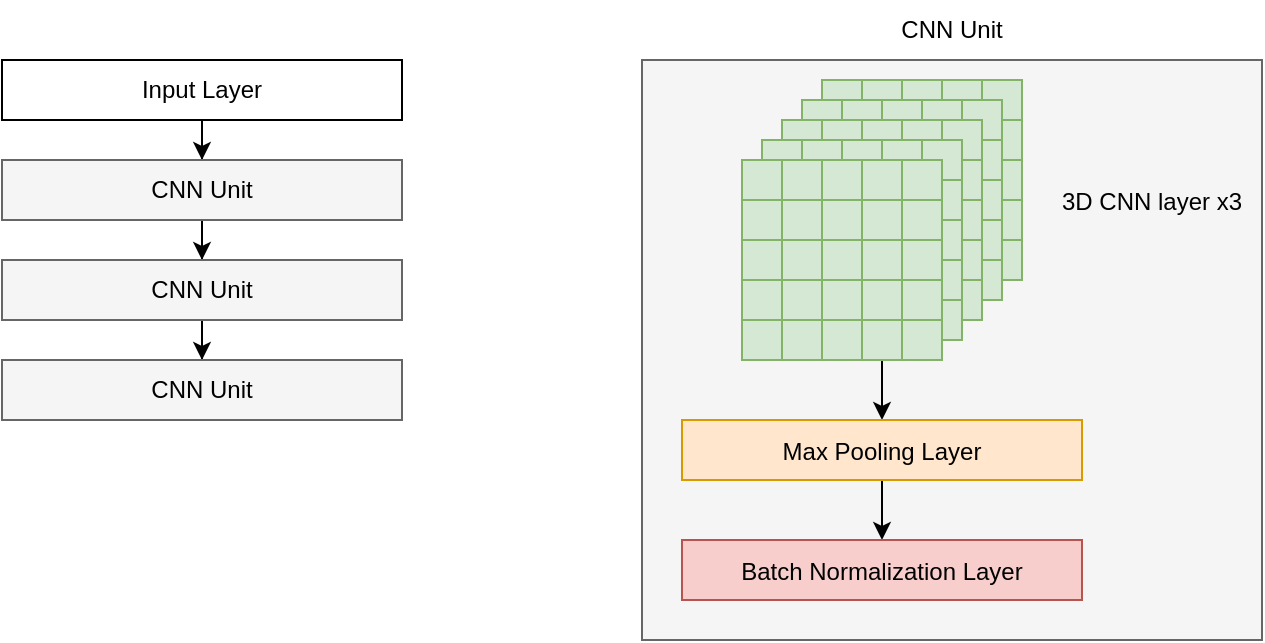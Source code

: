 <mxfile version="20.2.3" type="github">
  <diagram id="7ooh5Gn-IYOu5sbPZDMA" name="第 1 页">
    <mxGraphModel dx="981" dy="487" grid="1" gridSize="10" guides="1" tooltips="1" connect="1" arrows="1" fold="1" page="1" pageScale="1" pageWidth="827" pageHeight="1169" math="0" shadow="0">
      <root>
        <mxCell id="0" />
        <mxCell id="1" parent="0" />
        <mxCell id="gXWH_7wL7tQlujZLRzpM-132" value="" style="rounded=0;whiteSpace=wrap;html=1;fontSize=12;fillColor=#f5f5f5;strokeColor=#666666;fontColor=#333333;" vertex="1" parent="1">
          <mxGeometry x="440" y="40" width="310" height="290" as="geometry" />
        </mxCell>
        <mxCell id="gXWH_7wL7tQlujZLRzpM-137" style="edgeStyle=orthogonalEdgeStyle;rounded=0;orthogonalLoop=1;jettySize=auto;html=1;entryX=0.5;entryY=0;entryDx=0;entryDy=0;fontSize=12;" edge="1" parent="1" source="FNiupwR-HOzhVtwltUME-1" target="gXWH_7wL7tQlujZLRzpM-134">
          <mxGeometry relative="1" as="geometry" />
        </mxCell>
        <mxCell id="FNiupwR-HOzhVtwltUME-1" value="Input Layer" style="rounded=0;whiteSpace=wrap;html=1;" parent="1" vertex="1">
          <mxGeometry x="120" y="40" width="200" height="30" as="geometry" />
        </mxCell>
        <mxCell id="gXWH_7wL7tQlujZLRzpM-1" value="" style="rounded=0;whiteSpace=wrap;html=1;fontSize=14;fillColor=#d5e8d4;strokeColor=#82b366;" vertex="1" parent="1">
          <mxGeometry x="530" y="50" width="20" height="20" as="geometry" />
        </mxCell>
        <mxCell id="gXWH_7wL7tQlujZLRzpM-2" value="" style="rounded=0;whiteSpace=wrap;html=1;fontSize=14;fillColor=#d5e8d4;strokeColor=#82b366;" vertex="1" parent="1">
          <mxGeometry x="550" y="50" width="20" height="20" as="geometry" />
        </mxCell>
        <mxCell id="gXWH_7wL7tQlujZLRzpM-3" value="" style="rounded=0;whiteSpace=wrap;html=1;fontSize=14;fillColor=#d5e8d4;strokeColor=#82b366;" vertex="1" parent="1">
          <mxGeometry x="570" y="50" width="20" height="20" as="geometry" />
        </mxCell>
        <mxCell id="gXWH_7wL7tQlujZLRzpM-4" value="" style="rounded=0;whiteSpace=wrap;html=1;fontSize=14;fillColor=#d5e8d4;strokeColor=#82b366;" vertex="1" parent="1">
          <mxGeometry x="590" y="50" width="20" height="20" as="geometry" />
        </mxCell>
        <mxCell id="gXWH_7wL7tQlujZLRzpM-5" value="" style="rounded=0;whiteSpace=wrap;html=1;fontSize=14;fillColor=#d5e8d4;strokeColor=#82b366;" vertex="1" parent="1">
          <mxGeometry x="610" y="50" width="20" height="20" as="geometry" />
        </mxCell>
        <mxCell id="gXWH_7wL7tQlujZLRzpM-6" value="" style="rounded=0;whiteSpace=wrap;html=1;fontSize=14;fillColor=#d5e8d4;strokeColor=#82b366;" vertex="1" parent="1">
          <mxGeometry x="530" y="70" width="20" height="20" as="geometry" />
        </mxCell>
        <mxCell id="gXWH_7wL7tQlujZLRzpM-7" value="" style="rounded=0;whiteSpace=wrap;html=1;fontSize=14;fillColor=#d5e8d4;strokeColor=#82b366;" vertex="1" parent="1">
          <mxGeometry x="550" y="70" width="20" height="20" as="geometry" />
        </mxCell>
        <mxCell id="gXWH_7wL7tQlujZLRzpM-8" value="" style="rounded=0;whiteSpace=wrap;html=1;fontSize=14;fillColor=#d5e8d4;strokeColor=#82b366;" vertex="1" parent="1">
          <mxGeometry x="570" y="70" width="20" height="20" as="geometry" />
        </mxCell>
        <mxCell id="gXWH_7wL7tQlujZLRzpM-9" value="" style="rounded=0;whiteSpace=wrap;html=1;fontSize=14;fillColor=#d5e8d4;strokeColor=#82b366;" vertex="1" parent="1">
          <mxGeometry x="590" y="70" width="20" height="20" as="geometry" />
        </mxCell>
        <mxCell id="gXWH_7wL7tQlujZLRzpM-10" value="" style="rounded=0;whiteSpace=wrap;html=1;fontSize=14;fillColor=#d5e8d4;strokeColor=#82b366;" vertex="1" parent="1">
          <mxGeometry x="610" y="70" width="20" height="20" as="geometry" />
        </mxCell>
        <mxCell id="gXWH_7wL7tQlujZLRzpM-11" value="" style="rounded=0;whiteSpace=wrap;html=1;fontSize=14;fillColor=#d5e8d4;strokeColor=#82b366;" vertex="1" parent="1">
          <mxGeometry x="530" y="90" width="20" height="20" as="geometry" />
        </mxCell>
        <mxCell id="gXWH_7wL7tQlujZLRzpM-12" value="" style="rounded=0;whiteSpace=wrap;html=1;fontSize=14;fillColor=#d5e8d4;strokeColor=#82b366;" vertex="1" parent="1">
          <mxGeometry x="550" y="90" width="20" height="20" as="geometry" />
        </mxCell>
        <mxCell id="gXWH_7wL7tQlujZLRzpM-13" value="" style="rounded=0;whiteSpace=wrap;html=1;fontSize=14;fillColor=#d5e8d4;strokeColor=#82b366;" vertex="1" parent="1">
          <mxGeometry x="570" y="90" width="20" height="20" as="geometry" />
        </mxCell>
        <mxCell id="gXWH_7wL7tQlujZLRzpM-14" value="" style="rounded=0;whiteSpace=wrap;html=1;fontSize=14;fillColor=#d5e8d4;strokeColor=#82b366;" vertex="1" parent="1">
          <mxGeometry x="590" y="90" width="20" height="20" as="geometry" />
        </mxCell>
        <mxCell id="gXWH_7wL7tQlujZLRzpM-15" value="" style="rounded=0;whiteSpace=wrap;html=1;fontSize=14;fillColor=#d5e8d4;strokeColor=#82b366;" vertex="1" parent="1">
          <mxGeometry x="610" y="90" width="20" height="20" as="geometry" />
        </mxCell>
        <mxCell id="gXWH_7wL7tQlujZLRzpM-16" value="" style="rounded=0;whiteSpace=wrap;html=1;fontSize=14;fillColor=#d5e8d4;strokeColor=#82b366;" vertex="1" parent="1">
          <mxGeometry x="530" y="110" width="20" height="20" as="geometry" />
        </mxCell>
        <mxCell id="gXWH_7wL7tQlujZLRzpM-17" value="" style="rounded=0;whiteSpace=wrap;html=1;fontSize=14;fillColor=#d5e8d4;strokeColor=#82b366;" vertex="1" parent="1">
          <mxGeometry x="550" y="110" width="20" height="20" as="geometry" />
        </mxCell>
        <mxCell id="gXWH_7wL7tQlujZLRzpM-18" value="" style="rounded=0;whiteSpace=wrap;html=1;fontSize=14;fillColor=#d5e8d4;strokeColor=#82b366;" vertex="1" parent="1">
          <mxGeometry x="570" y="110" width="20" height="20" as="geometry" />
        </mxCell>
        <mxCell id="gXWH_7wL7tQlujZLRzpM-19" value="" style="rounded=0;whiteSpace=wrap;html=1;fontSize=14;fillColor=#d5e8d4;strokeColor=#82b366;" vertex="1" parent="1">
          <mxGeometry x="590" y="110" width="20" height="20" as="geometry" />
        </mxCell>
        <mxCell id="gXWH_7wL7tQlujZLRzpM-20" value="" style="rounded=0;whiteSpace=wrap;html=1;fontSize=14;fillColor=#d5e8d4;strokeColor=#82b366;" vertex="1" parent="1">
          <mxGeometry x="610" y="110" width="20" height="20" as="geometry" />
        </mxCell>
        <mxCell id="gXWH_7wL7tQlujZLRzpM-21" value="" style="rounded=0;whiteSpace=wrap;html=1;fontSize=14;fillColor=#d5e8d4;strokeColor=#82b366;" vertex="1" parent="1">
          <mxGeometry x="530" y="130" width="20" height="20" as="geometry" />
        </mxCell>
        <mxCell id="gXWH_7wL7tQlujZLRzpM-22" value="" style="rounded=0;whiteSpace=wrap;html=1;fontSize=14;fillColor=#d5e8d4;strokeColor=#82b366;" vertex="1" parent="1">
          <mxGeometry x="550" y="130" width="20" height="20" as="geometry" />
        </mxCell>
        <mxCell id="gXWH_7wL7tQlujZLRzpM-23" value="" style="rounded=0;whiteSpace=wrap;html=1;fontSize=14;fillColor=#d5e8d4;strokeColor=#82b366;" vertex="1" parent="1">
          <mxGeometry x="570" y="130" width="20" height="20" as="geometry" />
        </mxCell>
        <mxCell id="gXWH_7wL7tQlujZLRzpM-24" value="" style="rounded=0;whiteSpace=wrap;html=1;fontSize=14;fillColor=#d5e8d4;strokeColor=#82b366;" vertex="1" parent="1">
          <mxGeometry x="590" y="130" width="20" height="20" as="geometry" />
        </mxCell>
        <mxCell id="gXWH_7wL7tQlujZLRzpM-25" value="" style="rounded=0;whiteSpace=wrap;html=1;fontSize=14;fillColor=#d5e8d4;strokeColor=#82b366;" vertex="1" parent="1">
          <mxGeometry x="610" y="130" width="20" height="20" as="geometry" />
        </mxCell>
        <mxCell id="gXWH_7wL7tQlujZLRzpM-26" value="" style="rounded=0;whiteSpace=wrap;html=1;fontSize=14;fillColor=#d5e8d4;strokeColor=#82b366;" vertex="1" parent="1">
          <mxGeometry x="520" y="60" width="20" height="20" as="geometry" />
        </mxCell>
        <mxCell id="gXWH_7wL7tQlujZLRzpM-27" value="" style="rounded=0;whiteSpace=wrap;html=1;fontSize=14;fillColor=#d5e8d4;strokeColor=#82b366;" vertex="1" parent="1">
          <mxGeometry x="540" y="60" width="20" height="20" as="geometry" />
        </mxCell>
        <mxCell id="gXWH_7wL7tQlujZLRzpM-28" value="" style="rounded=0;whiteSpace=wrap;html=1;fontSize=14;fillColor=#d5e8d4;strokeColor=#82b366;" vertex="1" parent="1">
          <mxGeometry x="560" y="60" width="20" height="20" as="geometry" />
        </mxCell>
        <mxCell id="gXWH_7wL7tQlujZLRzpM-29" value="" style="rounded=0;whiteSpace=wrap;html=1;fontSize=14;fillColor=#d5e8d4;strokeColor=#82b366;" vertex="1" parent="1">
          <mxGeometry x="580" y="60" width="20" height="20" as="geometry" />
        </mxCell>
        <mxCell id="gXWH_7wL7tQlujZLRzpM-30" value="" style="rounded=0;whiteSpace=wrap;html=1;fontSize=14;fillColor=#d5e8d4;strokeColor=#82b366;" vertex="1" parent="1">
          <mxGeometry x="600" y="60" width="20" height="20" as="geometry" />
        </mxCell>
        <mxCell id="gXWH_7wL7tQlujZLRzpM-31" value="" style="rounded=0;whiteSpace=wrap;html=1;fontSize=14;fillColor=#d5e8d4;strokeColor=#82b366;" vertex="1" parent="1">
          <mxGeometry x="520" y="80" width="20" height="20" as="geometry" />
        </mxCell>
        <mxCell id="gXWH_7wL7tQlujZLRzpM-32" value="" style="rounded=0;whiteSpace=wrap;html=1;fontSize=14;fillColor=#d5e8d4;strokeColor=#82b366;" vertex="1" parent="1">
          <mxGeometry x="540" y="80" width="20" height="20" as="geometry" />
        </mxCell>
        <mxCell id="gXWH_7wL7tQlujZLRzpM-33" value="" style="rounded=0;whiteSpace=wrap;html=1;fontSize=14;fillColor=#d5e8d4;strokeColor=#82b366;" vertex="1" parent="1">
          <mxGeometry x="560" y="80" width="20" height="20" as="geometry" />
        </mxCell>
        <mxCell id="gXWH_7wL7tQlujZLRzpM-34" value="" style="rounded=0;whiteSpace=wrap;html=1;fontSize=14;fillColor=#d5e8d4;strokeColor=#82b366;" vertex="1" parent="1">
          <mxGeometry x="580" y="80" width="20" height="20" as="geometry" />
        </mxCell>
        <mxCell id="gXWH_7wL7tQlujZLRzpM-35" value="" style="rounded=0;whiteSpace=wrap;html=1;fontSize=14;fillColor=#d5e8d4;strokeColor=#82b366;" vertex="1" parent="1">
          <mxGeometry x="600" y="80" width="20" height="20" as="geometry" />
        </mxCell>
        <mxCell id="gXWH_7wL7tQlujZLRzpM-36" value="" style="rounded=0;whiteSpace=wrap;html=1;fontSize=14;fillColor=#d5e8d4;strokeColor=#82b366;" vertex="1" parent="1">
          <mxGeometry x="520" y="100" width="20" height="20" as="geometry" />
        </mxCell>
        <mxCell id="gXWH_7wL7tQlujZLRzpM-37" value="" style="rounded=0;whiteSpace=wrap;html=1;fontSize=14;fillColor=#d5e8d4;strokeColor=#82b366;" vertex="1" parent="1">
          <mxGeometry x="540" y="100" width="20" height="20" as="geometry" />
        </mxCell>
        <mxCell id="gXWH_7wL7tQlujZLRzpM-38" value="" style="rounded=0;whiteSpace=wrap;html=1;fontSize=14;fillColor=#d5e8d4;strokeColor=#82b366;" vertex="1" parent="1">
          <mxGeometry x="560" y="100" width="20" height="20" as="geometry" />
        </mxCell>
        <mxCell id="gXWH_7wL7tQlujZLRzpM-39" value="" style="rounded=0;whiteSpace=wrap;html=1;fontSize=14;fillColor=#d5e8d4;strokeColor=#82b366;" vertex="1" parent="1">
          <mxGeometry x="580" y="100" width="20" height="20" as="geometry" />
        </mxCell>
        <mxCell id="gXWH_7wL7tQlujZLRzpM-40" value="" style="rounded=0;whiteSpace=wrap;html=1;fontSize=14;fillColor=#d5e8d4;strokeColor=#82b366;" vertex="1" parent="1">
          <mxGeometry x="600" y="100" width="20" height="20" as="geometry" />
        </mxCell>
        <mxCell id="gXWH_7wL7tQlujZLRzpM-41" value="" style="rounded=0;whiteSpace=wrap;html=1;fontSize=14;fillColor=#d5e8d4;strokeColor=#82b366;" vertex="1" parent="1">
          <mxGeometry x="520" y="120" width="20" height="20" as="geometry" />
        </mxCell>
        <mxCell id="gXWH_7wL7tQlujZLRzpM-42" value="" style="rounded=0;whiteSpace=wrap;html=1;fontSize=14;fillColor=#d5e8d4;strokeColor=#82b366;" vertex="1" parent="1">
          <mxGeometry x="540" y="120" width="20" height="20" as="geometry" />
        </mxCell>
        <mxCell id="gXWH_7wL7tQlujZLRzpM-43" value="" style="rounded=0;whiteSpace=wrap;html=1;fontSize=14;fillColor=#d5e8d4;strokeColor=#82b366;" vertex="1" parent="1">
          <mxGeometry x="560" y="120" width="20" height="20" as="geometry" />
        </mxCell>
        <mxCell id="gXWH_7wL7tQlujZLRzpM-44" value="" style="rounded=0;whiteSpace=wrap;html=1;fontSize=14;fillColor=#d5e8d4;strokeColor=#82b366;" vertex="1" parent="1">
          <mxGeometry x="580" y="120" width="20" height="20" as="geometry" />
        </mxCell>
        <mxCell id="gXWH_7wL7tQlujZLRzpM-45" value="" style="rounded=0;whiteSpace=wrap;html=1;fontSize=14;fillColor=#d5e8d4;strokeColor=#82b366;" vertex="1" parent="1">
          <mxGeometry x="600" y="120" width="20" height="20" as="geometry" />
        </mxCell>
        <mxCell id="gXWH_7wL7tQlujZLRzpM-46" value="" style="rounded=0;whiteSpace=wrap;html=1;fontSize=14;fillColor=#d5e8d4;strokeColor=#82b366;" vertex="1" parent="1">
          <mxGeometry x="520" y="140" width="20" height="20" as="geometry" />
        </mxCell>
        <mxCell id="gXWH_7wL7tQlujZLRzpM-47" value="" style="rounded=0;whiteSpace=wrap;html=1;fontSize=14;fillColor=#d5e8d4;strokeColor=#82b366;" vertex="1" parent="1">
          <mxGeometry x="540" y="140" width="20" height="20" as="geometry" />
        </mxCell>
        <mxCell id="gXWH_7wL7tQlujZLRzpM-48" value="" style="rounded=0;whiteSpace=wrap;html=1;fontSize=14;fillColor=#d5e8d4;strokeColor=#82b366;" vertex="1" parent="1">
          <mxGeometry x="560" y="140" width="20" height="20" as="geometry" />
        </mxCell>
        <mxCell id="gXWH_7wL7tQlujZLRzpM-49" value="" style="rounded=0;whiteSpace=wrap;html=1;fontSize=14;fillColor=#d5e8d4;strokeColor=#82b366;" vertex="1" parent="1">
          <mxGeometry x="580" y="140" width="20" height="20" as="geometry" />
        </mxCell>
        <mxCell id="gXWH_7wL7tQlujZLRzpM-50" value="" style="rounded=0;whiteSpace=wrap;html=1;fontSize=14;fillColor=#d5e8d4;strokeColor=#82b366;" vertex="1" parent="1">
          <mxGeometry x="600" y="140" width="20" height="20" as="geometry" />
        </mxCell>
        <mxCell id="gXWH_7wL7tQlujZLRzpM-51" value="" style="rounded=0;whiteSpace=wrap;html=1;fontSize=14;fillColor=#d5e8d4;strokeColor=#82b366;" vertex="1" parent="1">
          <mxGeometry x="510" y="70" width="20" height="20" as="geometry" />
        </mxCell>
        <mxCell id="gXWH_7wL7tQlujZLRzpM-52" value="" style="rounded=0;whiteSpace=wrap;html=1;fontSize=14;fillColor=#d5e8d4;strokeColor=#82b366;" vertex="1" parent="1">
          <mxGeometry x="530" y="70" width="20" height="20" as="geometry" />
        </mxCell>
        <mxCell id="gXWH_7wL7tQlujZLRzpM-53" value="" style="rounded=0;whiteSpace=wrap;html=1;fontSize=14;fillColor=#d5e8d4;strokeColor=#82b366;" vertex="1" parent="1">
          <mxGeometry x="550" y="70" width="20" height="20" as="geometry" />
        </mxCell>
        <mxCell id="gXWH_7wL7tQlujZLRzpM-54" value="" style="rounded=0;whiteSpace=wrap;html=1;fontSize=14;fillColor=#d5e8d4;strokeColor=#82b366;" vertex="1" parent="1">
          <mxGeometry x="570" y="70" width="20" height="20" as="geometry" />
        </mxCell>
        <mxCell id="gXWH_7wL7tQlujZLRzpM-55" value="" style="rounded=0;whiteSpace=wrap;html=1;fontSize=14;fillColor=#d5e8d4;strokeColor=#82b366;" vertex="1" parent="1">
          <mxGeometry x="590" y="70" width="20" height="20" as="geometry" />
        </mxCell>
        <mxCell id="gXWH_7wL7tQlujZLRzpM-56" value="" style="rounded=0;whiteSpace=wrap;html=1;fontSize=14;fillColor=#d5e8d4;strokeColor=#82b366;" vertex="1" parent="1">
          <mxGeometry x="510" y="90" width="20" height="20" as="geometry" />
        </mxCell>
        <mxCell id="gXWH_7wL7tQlujZLRzpM-57" value="" style="rounded=0;whiteSpace=wrap;html=1;fontSize=14;fillColor=#d5e8d4;strokeColor=#82b366;" vertex="1" parent="1">
          <mxGeometry x="530" y="90" width="20" height="20" as="geometry" />
        </mxCell>
        <mxCell id="gXWH_7wL7tQlujZLRzpM-58" value="" style="rounded=0;whiteSpace=wrap;html=1;fontSize=14;fillColor=#d5e8d4;strokeColor=#82b366;" vertex="1" parent="1">
          <mxGeometry x="550" y="90" width="20" height="20" as="geometry" />
        </mxCell>
        <mxCell id="gXWH_7wL7tQlujZLRzpM-59" value="" style="rounded=0;whiteSpace=wrap;html=1;fontSize=14;fillColor=#d5e8d4;strokeColor=#82b366;" vertex="1" parent="1">
          <mxGeometry x="570" y="90" width="20" height="20" as="geometry" />
        </mxCell>
        <mxCell id="gXWH_7wL7tQlujZLRzpM-60" value="" style="rounded=0;whiteSpace=wrap;html=1;fontSize=14;fillColor=#d5e8d4;strokeColor=#82b366;" vertex="1" parent="1">
          <mxGeometry x="590" y="90" width="20" height="20" as="geometry" />
        </mxCell>
        <mxCell id="gXWH_7wL7tQlujZLRzpM-61" value="" style="rounded=0;whiteSpace=wrap;html=1;fontSize=14;fillColor=#d5e8d4;strokeColor=#82b366;" vertex="1" parent="1">
          <mxGeometry x="510" y="110" width="20" height="20" as="geometry" />
        </mxCell>
        <mxCell id="gXWH_7wL7tQlujZLRzpM-62" value="" style="rounded=0;whiteSpace=wrap;html=1;fontSize=14;fillColor=#d5e8d4;strokeColor=#82b366;" vertex="1" parent="1">
          <mxGeometry x="530" y="110" width="20" height="20" as="geometry" />
        </mxCell>
        <mxCell id="gXWH_7wL7tQlujZLRzpM-63" value="" style="rounded=0;whiteSpace=wrap;html=1;fontSize=14;fillColor=#d5e8d4;strokeColor=#82b366;" vertex="1" parent="1">
          <mxGeometry x="550" y="110" width="20" height="20" as="geometry" />
        </mxCell>
        <mxCell id="gXWH_7wL7tQlujZLRzpM-64" value="" style="rounded=0;whiteSpace=wrap;html=1;fontSize=14;fillColor=#d5e8d4;strokeColor=#82b366;" vertex="1" parent="1">
          <mxGeometry x="570" y="110" width="20" height="20" as="geometry" />
        </mxCell>
        <mxCell id="gXWH_7wL7tQlujZLRzpM-65" value="" style="rounded=0;whiteSpace=wrap;html=1;fontSize=14;fillColor=#d5e8d4;strokeColor=#82b366;" vertex="1" parent="1">
          <mxGeometry x="590" y="110" width="20" height="20" as="geometry" />
        </mxCell>
        <mxCell id="gXWH_7wL7tQlujZLRzpM-66" value="" style="rounded=0;whiteSpace=wrap;html=1;fontSize=14;fillColor=#d5e8d4;strokeColor=#82b366;" vertex="1" parent="1">
          <mxGeometry x="510" y="130" width="20" height="20" as="geometry" />
        </mxCell>
        <mxCell id="gXWH_7wL7tQlujZLRzpM-67" value="" style="rounded=0;whiteSpace=wrap;html=1;fontSize=14;fillColor=#d5e8d4;strokeColor=#82b366;" vertex="1" parent="1">
          <mxGeometry x="530" y="130" width="20" height="20" as="geometry" />
        </mxCell>
        <mxCell id="gXWH_7wL7tQlujZLRzpM-68" value="" style="rounded=0;whiteSpace=wrap;html=1;fontSize=14;fillColor=#d5e8d4;strokeColor=#82b366;" vertex="1" parent="1">
          <mxGeometry x="550" y="130" width="20" height="20" as="geometry" />
        </mxCell>
        <mxCell id="gXWH_7wL7tQlujZLRzpM-69" value="" style="rounded=0;whiteSpace=wrap;html=1;fontSize=14;fillColor=#d5e8d4;strokeColor=#82b366;" vertex="1" parent="1">
          <mxGeometry x="570" y="130" width="20" height="20" as="geometry" />
        </mxCell>
        <mxCell id="gXWH_7wL7tQlujZLRzpM-70" value="" style="rounded=0;whiteSpace=wrap;html=1;fontSize=14;fillColor=#d5e8d4;strokeColor=#82b366;" vertex="1" parent="1">
          <mxGeometry x="590" y="130" width="20" height="20" as="geometry" />
        </mxCell>
        <mxCell id="gXWH_7wL7tQlujZLRzpM-71" value="" style="rounded=0;whiteSpace=wrap;html=1;fontSize=14;fillColor=#d5e8d4;strokeColor=#82b366;" vertex="1" parent="1">
          <mxGeometry x="510" y="150" width="20" height="20" as="geometry" />
        </mxCell>
        <mxCell id="gXWH_7wL7tQlujZLRzpM-72" value="" style="rounded=0;whiteSpace=wrap;html=1;fontSize=14;fillColor=#d5e8d4;strokeColor=#82b366;" vertex="1" parent="1">
          <mxGeometry x="530" y="150" width="20" height="20" as="geometry" />
        </mxCell>
        <mxCell id="gXWH_7wL7tQlujZLRzpM-73" value="" style="rounded=0;whiteSpace=wrap;html=1;fontSize=14;fillColor=#d5e8d4;strokeColor=#82b366;" vertex="1" parent="1">
          <mxGeometry x="550" y="150" width="20" height="20" as="geometry" />
        </mxCell>
        <mxCell id="gXWH_7wL7tQlujZLRzpM-74" value="" style="rounded=0;whiteSpace=wrap;html=1;fontSize=14;fillColor=#d5e8d4;strokeColor=#82b366;" vertex="1" parent="1">
          <mxGeometry x="570" y="150" width="20" height="20" as="geometry" />
        </mxCell>
        <mxCell id="gXWH_7wL7tQlujZLRzpM-75" value="" style="rounded=0;whiteSpace=wrap;html=1;fontSize=14;fillColor=#d5e8d4;strokeColor=#82b366;" vertex="1" parent="1">
          <mxGeometry x="590" y="150" width="20" height="20" as="geometry" />
        </mxCell>
        <mxCell id="gXWH_7wL7tQlujZLRzpM-76" value="" style="rounded=0;whiteSpace=wrap;html=1;fontSize=14;fillColor=#d5e8d4;strokeColor=#82b366;" vertex="1" parent="1">
          <mxGeometry x="500" y="80" width="20" height="20" as="geometry" />
        </mxCell>
        <mxCell id="gXWH_7wL7tQlujZLRzpM-77" value="" style="rounded=0;whiteSpace=wrap;html=1;fontSize=14;fillColor=#d5e8d4;strokeColor=#82b366;" vertex="1" parent="1">
          <mxGeometry x="520" y="80" width="20" height="20" as="geometry" />
        </mxCell>
        <mxCell id="gXWH_7wL7tQlujZLRzpM-78" value="" style="rounded=0;whiteSpace=wrap;html=1;fontSize=14;fillColor=#d5e8d4;strokeColor=#82b366;" vertex="1" parent="1">
          <mxGeometry x="540" y="80" width="20" height="20" as="geometry" />
        </mxCell>
        <mxCell id="gXWH_7wL7tQlujZLRzpM-79" value="" style="rounded=0;whiteSpace=wrap;html=1;fontSize=14;fillColor=#d5e8d4;strokeColor=#82b366;" vertex="1" parent="1">
          <mxGeometry x="560" y="80" width="20" height="20" as="geometry" />
        </mxCell>
        <mxCell id="gXWH_7wL7tQlujZLRzpM-80" value="" style="rounded=0;whiteSpace=wrap;html=1;fontSize=14;fillColor=#d5e8d4;strokeColor=#82b366;" vertex="1" parent="1">
          <mxGeometry x="580" y="80" width="20" height="20" as="geometry" />
        </mxCell>
        <mxCell id="gXWH_7wL7tQlujZLRzpM-81" value="" style="rounded=0;whiteSpace=wrap;html=1;fontSize=14;fillColor=#d5e8d4;strokeColor=#82b366;" vertex="1" parent="1">
          <mxGeometry x="500" y="100" width="20" height="20" as="geometry" />
        </mxCell>
        <mxCell id="gXWH_7wL7tQlujZLRzpM-82" value="" style="rounded=0;whiteSpace=wrap;html=1;fontSize=14;fillColor=#d5e8d4;strokeColor=#82b366;" vertex="1" parent="1">
          <mxGeometry x="520" y="100" width="20" height="20" as="geometry" />
        </mxCell>
        <mxCell id="gXWH_7wL7tQlujZLRzpM-83" value="" style="rounded=0;whiteSpace=wrap;html=1;fontSize=14;fillColor=#d5e8d4;strokeColor=#82b366;" vertex="1" parent="1">
          <mxGeometry x="540" y="100" width="20" height="20" as="geometry" />
        </mxCell>
        <mxCell id="gXWH_7wL7tQlujZLRzpM-84" value="" style="rounded=0;whiteSpace=wrap;html=1;fontSize=14;fillColor=#d5e8d4;strokeColor=#82b366;" vertex="1" parent="1">
          <mxGeometry x="560" y="100" width="20" height="20" as="geometry" />
        </mxCell>
        <mxCell id="gXWH_7wL7tQlujZLRzpM-85" value="" style="rounded=0;whiteSpace=wrap;html=1;fontSize=14;fillColor=#d5e8d4;strokeColor=#82b366;" vertex="1" parent="1">
          <mxGeometry x="580" y="100" width="20" height="20" as="geometry" />
        </mxCell>
        <mxCell id="gXWH_7wL7tQlujZLRzpM-86" value="" style="rounded=0;whiteSpace=wrap;html=1;fontSize=14;fillColor=#d5e8d4;strokeColor=#82b366;" vertex="1" parent="1">
          <mxGeometry x="500" y="120" width="20" height="20" as="geometry" />
        </mxCell>
        <mxCell id="gXWH_7wL7tQlujZLRzpM-87" value="" style="rounded=0;whiteSpace=wrap;html=1;fontSize=14;fillColor=#d5e8d4;strokeColor=#82b366;" vertex="1" parent="1">
          <mxGeometry x="520" y="120" width="20" height="20" as="geometry" />
        </mxCell>
        <mxCell id="gXWH_7wL7tQlujZLRzpM-88" value="" style="rounded=0;whiteSpace=wrap;html=1;fontSize=14;fillColor=#d5e8d4;strokeColor=#82b366;" vertex="1" parent="1">
          <mxGeometry x="540" y="120" width="20" height="20" as="geometry" />
        </mxCell>
        <mxCell id="gXWH_7wL7tQlujZLRzpM-89" value="" style="rounded=0;whiteSpace=wrap;html=1;fontSize=14;fillColor=#d5e8d4;strokeColor=#82b366;" vertex="1" parent="1">
          <mxGeometry x="560" y="120" width="20" height="20" as="geometry" />
        </mxCell>
        <mxCell id="gXWH_7wL7tQlujZLRzpM-90" value="" style="rounded=0;whiteSpace=wrap;html=1;fontSize=14;fillColor=#d5e8d4;strokeColor=#82b366;" vertex="1" parent="1">
          <mxGeometry x="580" y="120" width="20" height="20" as="geometry" />
        </mxCell>
        <mxCell id="gXWH_7wL7tQlujZLRzpM-91" value="" style="rounded=0;whiteSpace=wrap;html=1;fontSize=14;fillColor=#d5e8d4;strokeColor=#82b366;" vertex="1" parent="1">
          <mxGeometry x="500" y="140" width="20" height="20" as="geometry" />
        </mxCell>
        <mxCell id="gXWH_7wL7tQlujZLRzpM-92" value="" style="rounded=0;whiteSpace=wrap;html=1;fontSize=14;fillColor=#d5e8d4;strokeColor=#82b366;" vertex="1" parent="1">
          <mxGeometry x="520" y="140" width="20" height="20" as="geometry" />
        </mxCell>
        <mxCell id="gXWH_7wL7tQlujZLRzpM-93" value="" style="rounded=0;whiteSpace=wrap;html=1;fontSize=14;fillColor=#d5e8d4;strokeColor=#82b366;" vertex="1" parent="1">
          <mxGeometry x="540" y="140" width="20" height="20" as="geometry" />
        </mxCell>
        <mxCell id="gXWH_7wL7tQlujZLRzpM-94" value="" style="rounded=0;whiteSpace=wrap;html=1;fontSize=14;fillColor=#d5e8d4;strokeColor=#82b366;" vertex="1" parent="1">
          <mxGeometry x="560" y="140" width="20" height="20" as="geometry" />
        </mxCell>
        <mxCell id="gXWH_7wL7tQlujZLRzpM-95" value="" style="rounded=0;whiteSpace=wrap;html=1;fontSize=14;fillColor=#d5e8d4;strokeColor=#82b366;" vertex="1" parent="1">
          <mxGeometry x="580" y="140" width="20" height="20" as="geometry" />
        </mxCell>
        <mxCell id="gXWH_7wL7tQlujZLRzpM-96" value="" style="rounded=0;whiteSpace=wrap;html=1;fontSize=14;fillColor=#d5e8d4;strokeColor=#82b366;" vertex="1" parent="1">
          <mxGeometry x="500" y="160" width="20" height="20" as="geometry" />
        </mxCell>
        <mxCell id="gXWH_7wL7tQlujZLRzpM-97" value="" style="rounded=0;whiteSpace=wrap;html=1;fontSize=14;fillColor=#d5e8d4;strokeColor=#82b366;" vertex="1" parent="1">
          <mxGeometry x="520" y="160" width="20" height="20" as="geometry" />
        </mxCell>
        <mxCell id="gXWH_7wL7tQlujZLRzpM-98" value="" style="rounded=0;whiteSpace=wrap;html=1;fontSize=14;fillColor=#d5e8d4;strokeColor=#82b366;" vertex="1" parent="1">
          <mxGeometry x="540" y="160" width="20" height="20" as="geometry" />
        </mxCell>
        <mxCell id="gXWH_7wL7tQlujZLRzpM-99" value="" style="rounded=0;whiteSpace=wrap;html=1;fontSize=14;fillColor=#d5e8d4;strokeColor=#82b366;" vertex="1" parent="1">
          <mxGeometry x="560" y="160" width="20" height="20" as="geometry" />
        </mxCell>
        <mxCell id="gXWH_7wL7tQlujZLRzpM-100" value="" style="rounded=0;whiteSpace=wrap;html=1;fontSize=14;fillColor=#d5e8d4;strokeColor=#82b366;" vertex="1" parent="1">
          <mxGeometry x="580" y="160" width="20" height="20" as="geometry" />
        </mxCell>
        <mxCell id="gXWH_7wL7tQlujZLRzpM-101" value="" style="rounded=0;whiteSpace=wrap;html=1;fontSize=14;fillColor=#d5e8d4;strokeColor=#82b366;" vertex="1" parent="1">
          <mxGeometry x="490" y="90" width="20" height="20" as="geometry" />
        </mxCell>
        <mxCell id="gXWH_7wL7tQlujZLRzpM-102" value="" style="rounded=0;whiteSpace=wrap;html=1;fontSize=14;fillColor=#d5e8d4;strokeColor=#82b366;" vertex="1" parent="1">
          <mxGeometry x="510" y="90" width="20" height="20" as="geometry" />
        </mxCell>
        <mxCell id="gXWH_7wL7tQlujZLRzpM-103" value="" style="rounded=0;whiteSpace=wrap;html=1;fontSize=14;fillColor=#d5e8d4;strokeColor=#82b366;" vertex="1" parent="1">
          <mxGeometry x="530" y="90" width="20" height="20" as="geometry" />
        </mxCell>
        <mxCell id="gXWH_7wL7tQlujZLRzpM-104" value="" style="rounded=0;whiteSpace=wrap;html=1;fontSize=14;fillColor=#d5e8d4;strokeColor=#82b366;" vertex="1" parent="1">
          <mxGeometry x="550" y="90" width="20" height="20" as="geometry" />
        </mxCell>
        <mxCell id="gXWH_7wL7tQlujZLRzpM-105" value="" style="rounded=0;whiteSpace=wrap;html=1;fontSize=14;fillColor=#d5e8d4;strokeColor=#82b366;" vertex="1" parent="1">
          <mxGeometry x="570" y="90" width="20" height="20" as="geometry" />
        </mxCell>
        <mxCell id="gXWH_7wL7tQlujZLRzpM-106" value="" style="rounded=0;whiteSpace=wrap;html=1;fontSize=14;fillColor=#d5e8d4;strokeColor=#82b366;" vertex="1" parent="1">
          <mxGeometry x="490" y="110" width="20" height="20" as="geometry" />
        </mxCell>
        <mxCell id="gXWH_7wL7tQlujZLRzpM-107" value="" style="rounded=0;whiteSpace=wrap;html=1;fontSize=14;fillColor=#d5e8d4;strokeColor=#82b366;" vertex="1" parent="1">
          <mxGeometry x="510" y="110" width="20" height="20" as="geometry" />
        </mxCell>
        <mxCell id="gXWH_7wL7tQlujZLRzpM-108" value="" style="rounded=0;whiteSpace=wrap;html=1;fontSize=14;fillColor=#d5e8d4;strokeColor=#82b366;" vertex="1" parent="1">
          <mxGeometry x="530" y="110" width="20" height="20" as="geometry" />
        </mxCell>
        <mxCell id="gXWH_7wL7tQlujZLRzpM-109" value="" style="rounded=0;whiteSpace=wrap;html=1;fontSize=14;fillColor=#d5e8d4;strokeColor=#82b366;" vertex="1" parent="1">
          <mxGeometry x="550" y="110" width="20" height="20" as="geometry" />
        </mxCell>
        <mxCell id="gXWH_7wL7tQlujZLRzpM-110" value="" style="rounded=0;whiteSpace=wrap;html=1;fontSize=14;fillColor=#d5e8d4;strokeColor=#82b366;" vertex="1" parent="1">
          <mxGeometry x="570" y="110" width="20" height="20" as="geometry" />
        </mxCell>
        <mxCell id="gXWH_7wL7tQlujZLRzpM-111" value="" style="rounded=0;whiteSpace=wrap;html=1;fontSize=14;fillColor=#d5e8d4;strokeColor=#82b366;" vertex="1" parent="1">
          <mxGeometry x="490" y="130" width="20" height="20" as="geometry" />
        </mxCell>
        <mxCell id="gXWH_7wL7tQlujZLRzpM-112" value="" style="rounded=0;whiteSpace=wrap;html=1;fontSize=14;fillColor=#d5e8d4;strokeColor=#82b366;" vertex="1" parent="1">
          <mxGeometry x="510" y="130" width="20" height="20" as="geometry" />
        </mxCell>
        <mxCell id="gXWH_7wL7tQlujZLRzpM-113" value="" style="rounded=0;whiteSpace=wrap;html=1;fontSize=14;fillColor=#d5e8d4;strokeColor=#82b366;" vertex="1" parent="1">
          <mxGeometry x="530" y="130" width="20" height="20" as="geometry" />
        </mxCell>
        <mxCell id="gXWH_7wL7tQlujZLRzpM-114" value="" style="rounded=0;whiteSpace=wrap;html=1;fontSize=14;fillColor=#d5e8d4;strokeColor=#82b366;" vertex="1" parent="1">
          <mxGeometry x="550" y="130" width="20" height="20" as="geometry" />
        </mxCell>
        <mxCell id="gXWH_7wL7tQlujZLRzpM-115" value="" style="rounded=0;whiteSpace=wrap;html=1;fontSize=14;fillColor=#d5e8d4;strokeColor=#82b366;" vertex="1" parent="1">
          <mxGeometry x="570" y="130" width="20" height="20" as="geometry" />
        </mxCell>
        <mxCell id="gXWH_7wL7tQlujZLRzpM-116" value="" style="rounded=0;whiteSpace=wrap;html=1;fontSize=14;fillColor=#d5e8d4;strokeColor=#82b366;" vertex="1" parent="1">
          <mxGeometry x="490" y="150" width="20" height="20" as="geometry" />
        </mxCell>
        <mxCell id="gXWH_7wL7tQlujZLRzpM-117" value="" style="rounded=0;whiteSpace=wrap;html=1;fontSize=14;fillColor=#d5e8d4;strokeColor=#82b366;" vertex="1" parent="1">
          <mxGeometry x="510" y="150" width="20" height="20" as="geometry" />
        </mxCell>
        <mxCell id="gXWH_7wL7tQlujZLRzpM-118" value="" style="rounded=0;whiteSpace=wrap;html=1;fontSize=14;fillColor=#d5e8d4;strokeColor=#82b366;" vertex="1" parent="1">
          <mxGeometry x="530" y="150" width="20" height="20" as="geometry" />
        </mxCell>
        <mxCell id="gXWH_7wL7tQlujZLRzpM-119" value="" style="rounded=0;whiteSpace=wrap;html=1;fontSize=14;fillColor=#d5e8d4;strokeColor=#82b366;" vertex="1" parent="1">
          <mxGeometry x="550" y="150" width="20" height="20" as="geometry" />
        </mxCell>
        <mxCell id="gXWH_7wL7tQlujZLRzpM-120" value="" style="rounded=0;whiteSpace=wrap;html=1;fontSize=14;fillColor=#d5e8d4;strokeColor=#82b366;" vertex="1" parent="1">
          <mxGeometry x="570" y="150" width="20" height="20" as="geometry" />
        </mxCell>
        <mxCell id="gXWH_7wL7tQlujZLRzpM-121" value="" style="rounded=0;whiteSpace=wrap;html=1;fontSize=14;fillColor=#d5e8d4;strokeColor=#82b366;" vertex="1" parent="1">
          <mxGeometry x="490" y="170" width="20" height="20" as="geometry" />
        </mxCell>
        <mxCell id="gXWH_7wL7tQlujZLRzpM-122" value="" style="rounded=0;whiteSpace=wrap;html=1;fontSize=14;fillColor=#d5e8d4;strokeColor=#82b366;" vertex="1" parent="1">
          <mxGeometry x="510" y="170" width="20" height="20" as="geometry" />
        </mxCell>
        <mxCell id="gXWH_7wL7tQlujZLRzpM-123" value="" style="rounded=0;whiteSpace=wrap;html=1;fontSize=14;fillColor=#d5e8d4;strokeColor=#82b366;" vertex="1" parent="1">
          <mxGeometry x="530" y="170" width="20" height="20" as="geometry" />
        </mxCell>
        <mxCell id="gXWH_7wL7tQlujZLRzpM-128" style="edgeStyle=orthogonalEdgeStyle;rounded=0;orthogonalLoop=1;jettySize=auto;html=1;entryX=0.5;entryY=0;entryDx=0;entryDy=0;fontSize=14;" edge="1" parent="1" source="gXWH_7wL7tQlujZLRzpM-124" target="gXWH_7wL7tQlujZLRzpM-127">
          <mxGeometry relative="1" as="geometry" />
        </mxCell>
        <mxCell id="gXWH_7wL7tQlujZLRzpM-124" value="" style="rounded=0;whiteSpace=wrap;html=1;fontSize=14;fillColor=#d5e8d4;strokeColor=#82b366;" vertex="1" parent="1">
          <mxGeometry x="550" y="170" width="20" height="20" as="geometry" />
        </mxCell>
        <mxCell id="gXWH_7wL7tQlujZLRzpM-125" value="" style="rounded=0;whiteSpace=wrap;html=1;fontSize=14;fillColor=#d5e8d4;strokeColor=#82b366;" vertex="1" parent="1">
          <mxGeometry x="570" y="170" width="20" height="20" as="geometry" />
        </mxCell>
        <mxCell id="gXWH_7wL7tQlujZLRzpM-126" value="&lt;font style=&quot;font-size: 12px;&quot;&gt;3D CNN layer x3&lt;/font&gt;" style="text;html=1;strokeColor=none;fillColor=none;align=center;verticalAlign=middle;whiteSpace=wrap;rounded=0;fontSize=14;" vertex="1" parent="1">
          <mxGeometry x="640" y="95" width="110" height="30" as="geometry" />
        </mxCell>
        <mxCell id="gXWH_7wL7tQlujZLRzpM-131" style="edgeStyle=orthogonalEdgeStyle;rounded=0;orthogonalLoop=1;jettySize=auto;html=1;entryX=0.5;entryY=0;entryDx=0;entryDy=0;fontSize=12;" edge="1" parent="1" source="gXWH_7wL7tQlujZLRzpM-127" target="gXWH_7wL7tQlujZLRzpM-130">
          <mxGeometry relative="1" as="geometry" />
        </mxCell>
        <mxCell id="gXWH_7wL7tQlujZLRzpM-127" value="&lt;font style=&quot;font-size: 12px;&quot;&gt;Max Pooling Layer&lt;/font&gt;" style="rounded=0;whiteSpace=wrap;html=1;fontSize=14;fillColor=#ffe6cc;strokeColor=#d79b00;" vertex="1" parent="1">
          <mxGeometry x="460" y="220" width="200" height="30" as="geometry" />
        </mxCell>
        <mxCell id="gXWH_7wL7tQlujZLRzpM-130" value="&lt;font style=&quot;font-size: 12px;&quot;&gt;Batch Normalization Layer&lt;/font&gt;" style="rounded=0;whiteSpace=wrap;html=1;fontSize=14;fillColor=#f8cecc;strokeColor=#b85450;" vertex="1" parent="1">
          <mxGeometry x="460" y="280" width="200" height="30" as="geometry" />
        </mxCell>
        <mxCell id="gXWH_7wL7tQlujZLRzpM-133" value="CNN Unit" style="text;html=1;strokeColor=none;fillColor=none;align=center;verticalAlign=middle;whiteSpace=wrap;rounded=0;fontSize=12;" vertex="1" parent="1">
          <mxGeometry x="565" y="10" width="60" height="30" as="geometry" />
        </mxCell>
        <mxCell id="gXWH_7wL7tQlujZLRzpM-138" style="edgeStyle=orthogonalEdgeStyle;rounded=0;orthogonalLoop=1;jettySize=auto;html=1;entryX=0.5;entryY=0;entryDx=0;entryDy=0;fontSize=12;" edge="1" parent="1" source="gXWH_7wL7tQlujZLRzpM-134" target="gXWH_7wL7tQlujZLRzpM-135">
          <mxGeometry relative="1" as="geometry" />
        </mxCell>
        <mxCell id="gXWH_7wL7tQlujZLRzpM-134" value="&lt;span style=&quot;color: rgb(0, 0, 0);&quot;&gt;CNN Unit&lt;/span&gt;" style="rounded=0;whiteSpace=wrap;html=1;fillColor=#f5f5f5;fontColor=#333333;strokeColor=#666666;" vertex="1" parent="1">
          <mxGeometry x="120" y="90" width="200" height="30" as="geometry" />
        </mxCell>
        <mxCell id="gXWH_7wL7tQlujZLRzpM-139" style="edgeStyle=orthogonalEdgeStyle;rounded=0;orthogonalLoop=1;jettySize=auto;html=1;fontSize=12;" edge="1" parent="1" source="gXWH_7wL7tQlujZLRzpM-135" target="gXWH_7wL7tQlujZLRzpM-136">
          <mxGeometry relative="1" as="geometry" />
        </mxCell>
        <mxCell id="gXWH_7wL7tQlujZLRzpM-135" value="&lt;span style=&quot;color: rgb(0, 0, 0);&quot;&gt;CNN Unit&lt;/span&gt;" style="rounded=0;whiteSpace=wrap;html=1;fillColor=#f5f5f5;fontColor=#333333;strokeColor=#666666;" vertex="1" parent="1">
          <mxGeometry x="120" y="140" width="200" height="30" as="geometry" />
        </mxCell>
        <mxCell id="gXWH_7wL7tQlujZLRzpM-136" value="&lt;span style=&quot;color: rgb(0, 0, 0);&quot;&gt;CNN Unit&lt;/span&gt;" style="rounded=0;whiteSpace=wrap;html=1;fillColor=#f5f5f5;fontColor=#333333;strokeColor=#666666;" vertex="1" parent="1">
          <mxGeometry x="120" y="190" width="200" height="30" as="geometry" />
        </mxCell>
      </root>
    </mxGraphModel>
  </diagram>
</mxfile>
